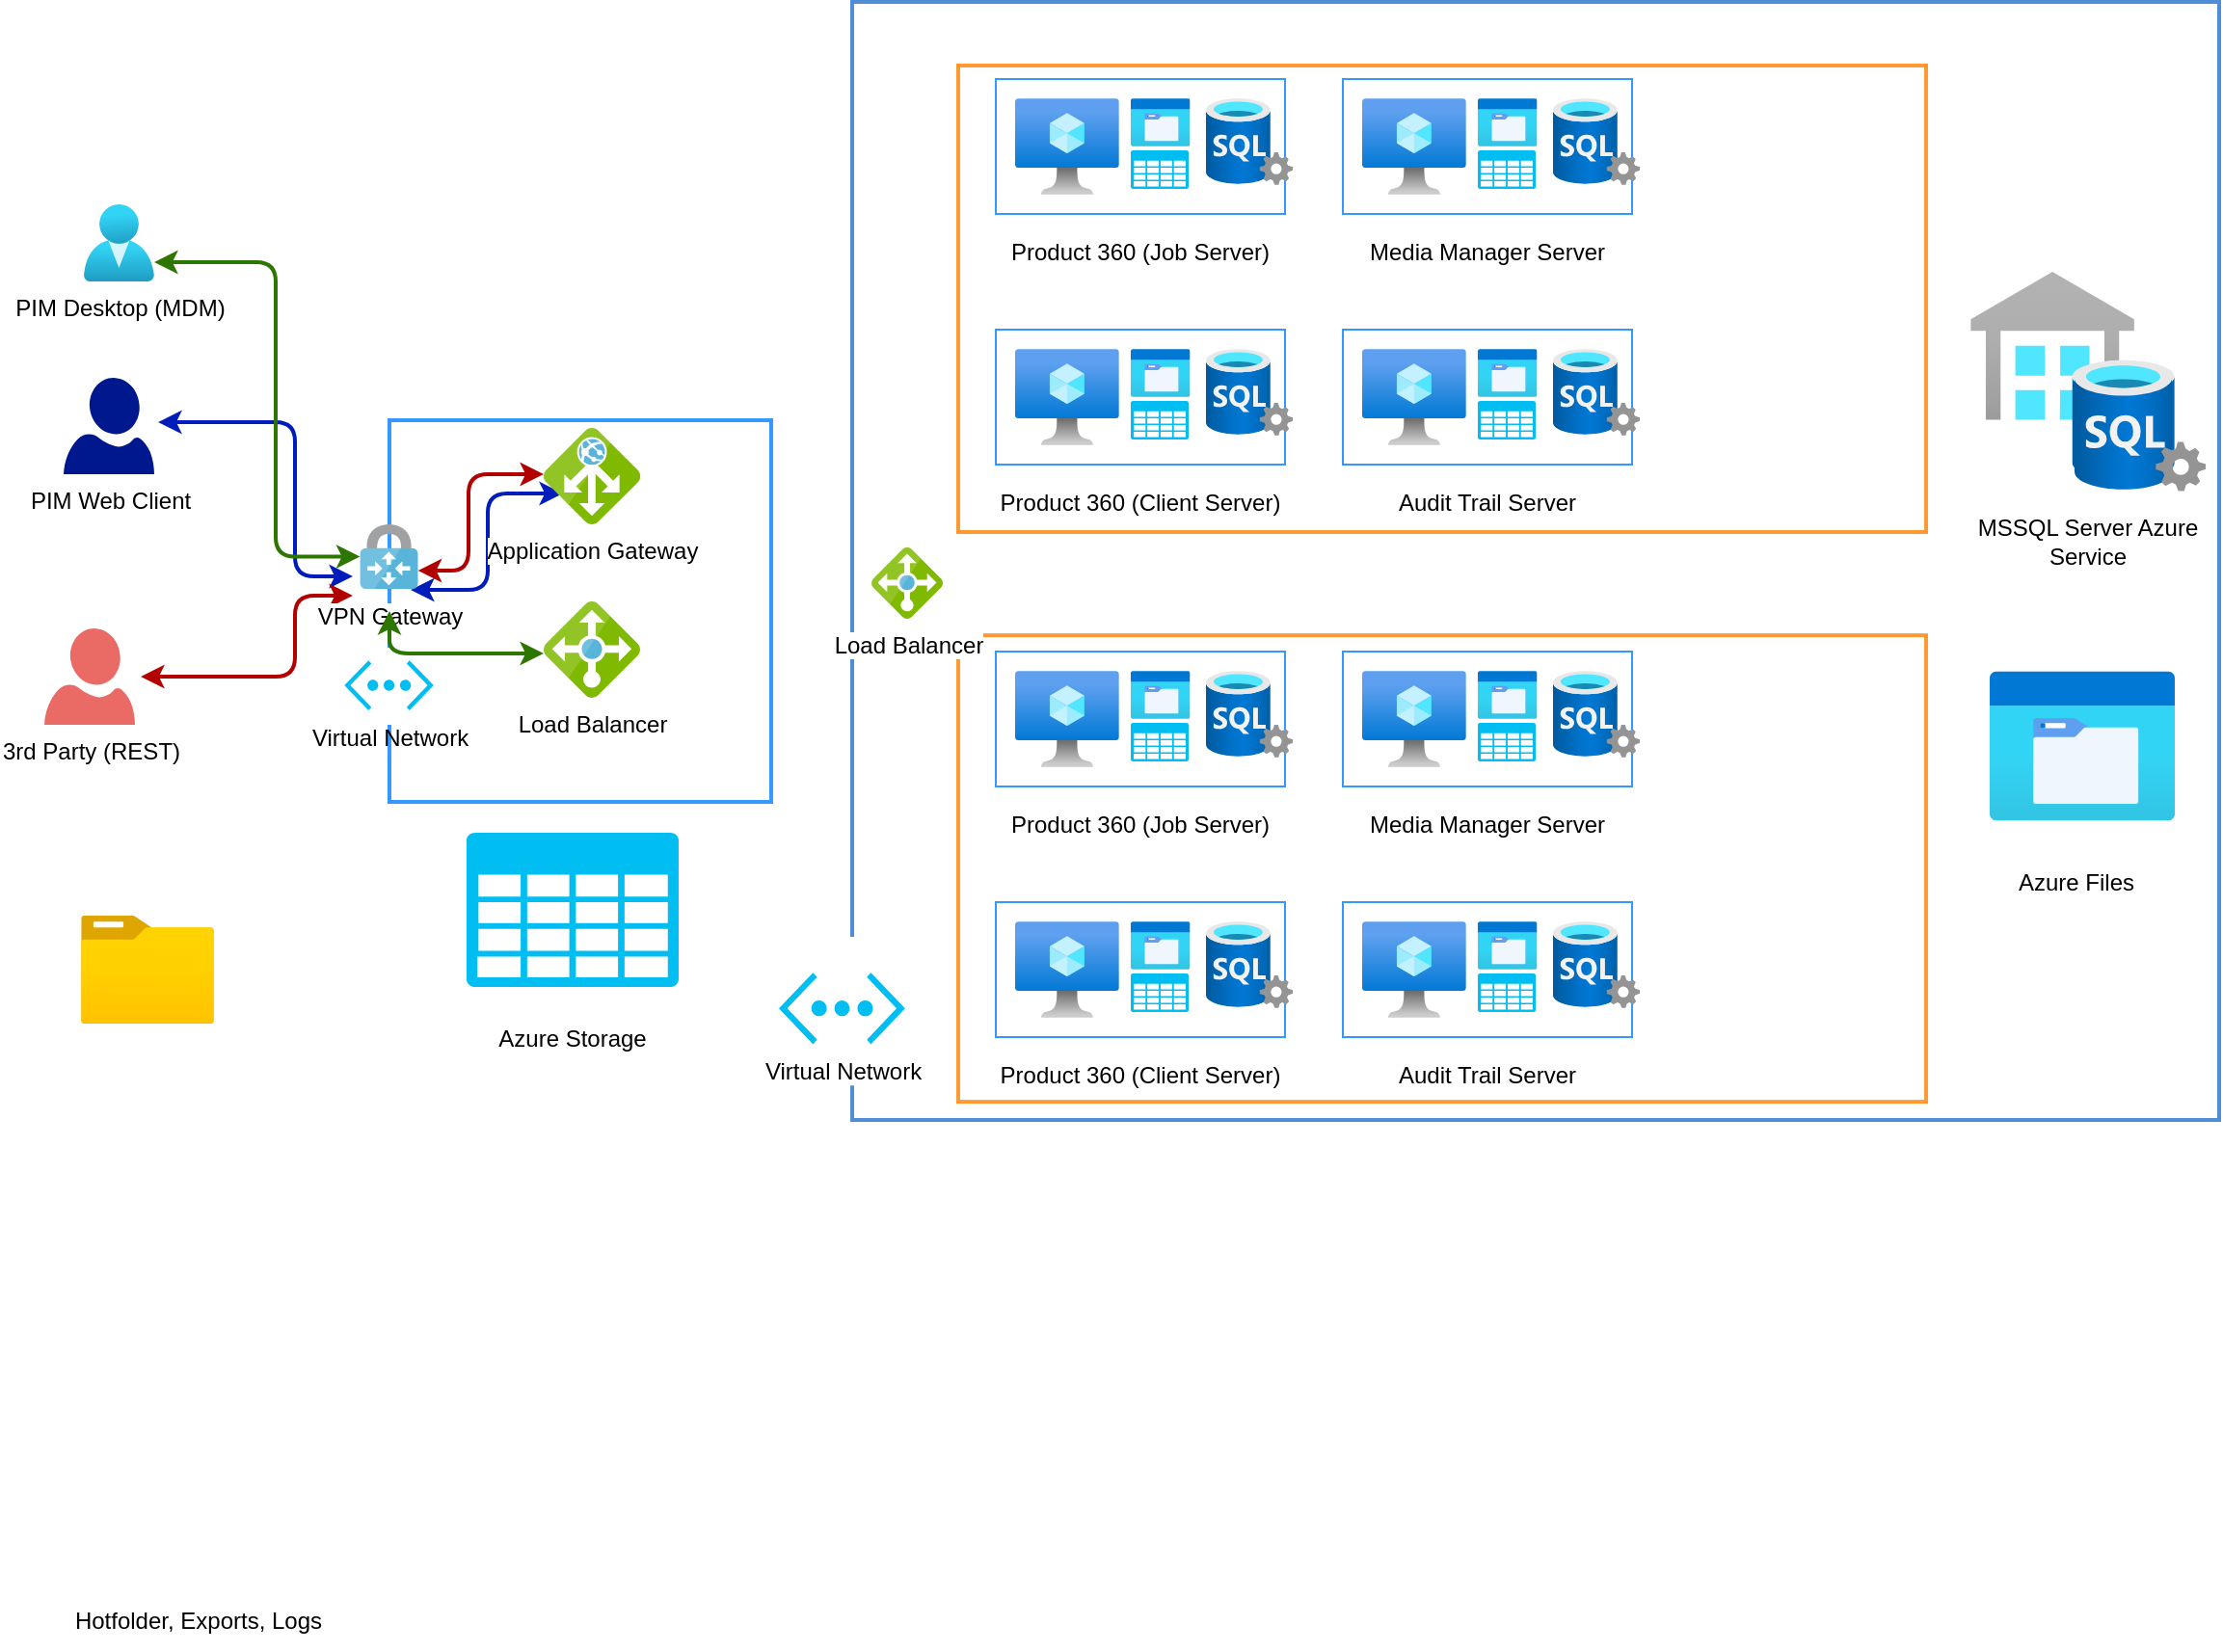 <mxfile version="14.5.3" type="github">
  <diagram id="Y4N4YJ1VvW1J7Zvk4voF" name="Page-1">
    <mxGraphModel dx="1186" dy="1536" grid="1" gridSize="10" guides="1" tooltips="1" connect="1" arrows="1" fold="1" page="1" pageScale="1" pageWidth="1169" pageHeight="827" math="0" shadow="0">
      <root>
        <mxCell id="0" />
        <mxCell id="1" parent="0" />
        <mxCell id="n7G3Y2LQpJulJycApbIF-129" value="Hotfolder, Exports, Logs" style="text;html=1;strokeColor=none;fillColor=none;align=center;verticalAlign=middle;whiteSpace=wrap;rounded=0;sketch=0;" vertex="1" parent="1">
          <mxGeometry x="30" y="570" width="160" height="30" as="geometry" />
        </mxCell>
        <mxCell id="n7G3Y2LQpJulJycApbIF-141" value="" style="endArrow=classic;startArrow=classic;html=1;strokeWidth=2;edgeStyle=orthogonalEdgeStyle;fillColor=#0050ef;strokeColor=#001DBC;entryX=1.043;entryY=0.46;entryDx=0;entryDy=0;entryPerimeter=0;" edge="1" parent="1" target="n7G3Y2LQpJulJycApbIF-134">
          <mxGeometry width="50" height="50" relative="1" as="geometry">
            <mxPoint x="190" y="43" as="sourcePoint" />
            <mxPoint x="97" y="-110" as="targetPoint" />
            <Array as="points">
              <mxPoint x="160" y="43" />
              <mxPoint x="160" y="-37" />
            </Array>
          </mxGeometry>
        </mxCell>
        <mxCell id="n7G3Y2LQpJulJycApbIF-143" value="" style="endArrow=classic;startArrow=classic;html=1;strokeWidth=2;edgeStyle=orthogonalEdgeStyle;fillColor=#e51400;strokeColor=#B20000;entryX=1.064;entryY=0.5;entryDx=0;entryDy=0;entryPerimeter=0;" edge="1" parent="1" target="n7G3Y2LQpJulJycApbIF-135">
          <mxGeometry width="50" height="50" relative="1" as="geometry">
            <mxPoint x="190" y="53" as="sourcePoint" />
            <mxPoint x="99.021" y="-27" as="targetPoint" />
            <Array as="points">
              <mxPoint x="160" y="53" />
              <mxPoint x="160" y="95" />
            </Array>
          </mxGeometry>
        </mxCell>
        <mxCell id="n7G3Y2LQpJulJycApbIF-145" value="" style="endArrow=classic;startArrow=classic;html=1;strokeWidth=2;edgeStyle=orthogonalEdgeStyle;fillColor=#0050ef;strokeColor=#001DBC;exitX=0;exitY=0.48;exitDx=0;exitDy=0;exitPerimeter=0;" edge="1" parent="1" target="n7G3Y2LQpJulJycApbIF-2">
          <mxGeometry width="50" height="50" relative="1" as="geometry">
            <mxPoint x="298.99" as="sourcePoint" />
            <mxPoint x="233.85" y="50" as="targetPoint" />
            <Array as="points">
              <mxPoint x="260" />
              <mxPoint x="260" y="50" />
              <mxPoint x="220" y="50" />
            </Array>
          </mxGeometry>
        </mxCell>
        <mxCell id="n7G3Y2LQpJulJycApbIF-125" value="" style="rounded=0;whiteSpace=wrap;html=1;sketch=0;strokeWidth=2;fillColor=none;strokeColor=#4F8ED6;" vertex="1" parent="1">
          <mxGeometry x="449" y="-255" width="709" height="580" as="geometry" />
        </mxCell>
        <mxCell id="n7G3Y2LQpJulJycApbIF-31" value="" style="group" vertex="1" connectable="0" parent="1">
          <mxGeometry x="516" y="-215" width="165" height="100" as="geometry" />
        </mxCell>
        <mxCell id="n7G3Y2LQpJulJycApbIF-24" value="" style="rounded=0;whiteSpace=wrap;html=1;sketch=0;strokeColor=#3399FF;fillColor=#ffffff;" vertex="1" parent="n7G3Y2LQpJulJycApbIF-31">
          <mxGeometry x="7.5" width="150" height="70" as="geometry" />
        </mxCell>
        <mxCell id="n7G3Y2LQpJulJycApbIF-25" value="" style="aspect=fixed;html=1;points=[];align=center;image;fontSize=12;image=img/lib/azure2/compute/Virtual_Machine.svg;sketch=0;strokeColor=#3399FF;fillColor=#ffffff;" vertex="1" parent="n7G3Y2LQpJulJycApbIF-31">
          <mxGeometry x="17.5" y="10" width="53.91" height="50" as="geometry" />
        </mxCell>
        <mxCell id="n7G3Y2LQpJulJycApbIF-27" value="" style="aspect=fixed;html=1;points=[];align=center;image;fontSize=12;image=img/lib/azure2/general/Storage_Azure_Files.svg;sketch=0;strokeColor=#3399FF;fillColor=#ffffff;" vertex="1" parent="n7G3Y2LQpJulJycApbIF-31">
          <mxGeometry x="77.5" y="10" width="30.76" height="25" as="geometry" />
        </mxCell>
        <mxCell id="n7G3Y2LQpJulJycApbIF-28" value="" style="verticalLabelPosition=bottom;html=1;verticalAlign=top;align=center;strokeColor=none;fillColor=#00BEF2;shape=mxgraph.azure.storage;pointerEvents=1;sketch=0;" vertex="1" parent="n7G3Y2LQpJulJycApbIF-31">
          <mxGeometry x="77.5" y="37" width="30" height="20" as="geometry" />
        </mxCell>
        <mxCell id="n7G3Y2LQpJulJycApbIF-29" value="" style="aspect=fixed;html=1;points=[];align=center;image;fontSize=12;image=img/lib/azure2/databases/SQL_Server.svg;sketch=0;strokeColor=#3399FF;fillColor=#ffffff;" vertex="1" parent="n7G3Y2LQpJulJycApbIF-31">
          <mxGeometry x="116.5" y="10" width="45" height="45" as="geometry" />
        </mxCell>
        <mxCell id="n7G3Y2LQpJulJycApbIF-30" value="Product 360 (Job Server)" style="text;html=1;strokeColor=none;fillColor=none;align=center;verticalAlign=middle;whiteSpace=wrap;rounded=0;sketch=0;" vertex="1" parent="n7G3Y2LQpJulJycApbIF-31">
          <mxGeometry y="80" width="165" height="20" as="geometry" />
        </mxCell>
        <mxCell id="n7G3Y2LQpJulJycApbIF-32" value="" style="group" vertex="1" connectable="0" parent="1">
          <mxGeometry x="516" y="-85" width="165" height="100" as="geometry" />
        </mxCell>
        <mxCell id="n7G3Y2LQpJulJycApbIF-33" value="" style="rounded=0;whiteSpace=wrap;html=1;sketch=0;strokeColor=#3399FF;fillColor=#ffffff;" vertex="1" parent="n7G3Y2LQpJulJycApbIF-32">
          <mxGeometry x="7.5" width="150" height="70" as="geometry" />
        </mxCell>
        <mxCell id="n7G3Y2LQpJulJycApbIF-34" value="" style="aspect=fixed;html=1;points=[];align=center;image;fontSize=12;image=img/lib/azure2/compute/Virtual_Machine.svg;sketch=0;strokeColor=#3399FF;fillColor=#ffffff;" vertex="1" parent="n7G3Y2LQpJulJycApbIF-32">
          <mxGeometry x="17.5" y="10" width="53.91" height="50" as="geometry" />
        </mxCell>
        <mxCell id="n7G3Y2LQpJulJycApbIF-35" value="" style="aspect=fixed;html=1;points=[];align=center;image;fontSize=12;image=img/lib/azure2/general/Storage_Azure_Files.svg;sketch=0;strokeColor=#3399FF;fillColor=#ffffff;" vertex="1" parent="n7G3Y2LQpJulJycApbIF-32">
          <mxGeometry x="77.5" y="10" width="30.76" height="25" as="geometry" />
        </mxCell>
        <mxCell id="n7G3Y2LQpJulJycApbIF-36" value="" style="verticalLabelPosition=bottom;html=1;verticalAlign=top;align=center;strokeColor=none;fillColor=#00BEF2;shape=mxgraph.azure.storage;pointerEvents=1;sketch=0;" vertex="1" parent="n7G3Y2LQpJulJycApbIF-32">
          <mxGeometry x="77.5" y="37" width="30" height="20" as="geometry" />
        </mxCell>
        <mxCell id="n7G3Y2LQpJulJycApbIF-37" value="" style="aspect=fixed;html=1;points=[];align=center;image;fontSize=12;image=img/lib/azure2/databases/SQL_Server.svg;sketch=0;strokeColor=#3399FF;fillColor=#ffffff;" vertex="1" parent="n7G3Y2LQpJulJycApbIF-32">
          <mxGeometry x="116.5" y="10" width="45" height="45" as="geometry" />
        </mxCell>
        <mxCell id="n7G3Y2LQpJulJycApbIF-38" value="Product 360 (Client Server)" style="text;html=1;strokeColor=none;fillColor=none;align=center;verticalAlign=middle;whiteSpace=wrap;rounded=0;sketch=0;" vertex="1" parent="n7G3Y2LQpJulJycApbIF-32">
          <mxGeometry y="80" width="165" height="20" as="geometry" />
        </mxCell>
        <mxCell id="n7G3Y2LQpJulJycApbIF-40" value="" style="group" vertex="1" connectable="0" parent="1">
          <mxGeometry x="696" y="-215" width="165" height="100" as="geometry" />
        </mxCell>
        <mxCell id="n7G3Y2LQpJulJycApbIF-41" value="" style="rounded=0;whiteSpace=wrap;html=1;sketch=0;strokeColor=#3399FF;fillColor=#ffffff;" vertex="1" parent="n7G3Y2LQpJulJycApbIF-40">
          <mxGeometry x="7.5" width="150" height="70" as="geometry" />
        </mxCell>
        <mxCell id="n7G3Y2LQpJulJycApbIF-42" value="" style="aspect=fixed;html=1;points=[];align=center;image;fontSize=12;image=img/lib/azure2/compute/Virtual_Machine.svg;sketch=0;strokeColor=#3399FF;fillColor=#ffffff;" vertex="1" parent="n7G3Y2LQpJulJycApbIF-40">
          <mxGeometry x="17.5" y="10" width="53.91" height="50" as="geometry" />
        </mxCell>
        <mxCell id="n7G3Y2LQpJulJycApbIF-43" value="" style="aspect=fixed;html=1;points=[];align=center;image;fontSize=12;image=img/lib/azure2/general/Storage_Azure_Files.svg;sketch=0;strokeColor=#3399FF;fillColor=#ffffff;" vertex="1" parent="n7G3Y2LQpJulJycApbIF-40">
          <mxGeometry x="77.5" y="10" width="30.76" height="25" as="geometry" />
        </mxCell>
        <mxCell id="n7G3Y2LQpJulJycApbIF-44" value="" style="verticalLabelPosition=bottom;html=1;verticalAlign=top;align=center;strokeColor=none;fillColor=#00BEF2;shape=mxgraph.azure.storage;pointerEvents=1;sketch=0;" vertex="1" parent="n7G3Y2LQpJulJycApbIF-40">
          <mxGeometry x="77.5" y="37" width="30" height="20" as="geometry" />
        </mxCell>
        <mxCell id="n7G3Y2LQpJulJycApbIF-45" value="" style="aspect=fixed;html=1;points=[];align=center;image;fontSize=12;image=img/lib/azure2/databases/SQL_Server.svg;sketch=0;strokeColor=#3399FF;fillColor=#ffffff;" vertex="1" parent="n7G3Y2LQpJulJycApbIF-40">
          <mxGeometry x="116.5" y="10" width="45" height="45" as="geometry" />
        </mxCell>
        <mxCell id="n7G3Y2LQpJulJycApbIF-46" value="Media Manager Server" style="text;html=1;strokeColor=none;fillColor=none;align=center;verticalAlign=middle;whiteSpace=wrap;rounded=0;sketch=0;" vertex="1" parent="n7G3Y2LQpJulJycApbIF-40">
          <mxGeometry y="80" width="165" height="20" as="geometry" />
        </mxCell>
        <mxCell id="n7G3Y2LQpJulJycApbIF-47" value="" style="group" vertex="1" connectable="0" parent="1">
          <mxGeometry x="696" y="-85" width="165" height="100" as="geometry" />
        </mxCell>
        <mxCell id="n7G3Y2LQpJulJycApbIF-48" value="" style="rounded=0;whiteSpace=wrap;html=1;sketch=0;strokeColor=#3399FF;fillColor=#ffffff;" vertex="1" parent="n7G3Y2LQpJulJycApbIF-47">
          <mxGeometry x="7.5" width="150" height="70" as="geometry" />
        </mxCell>
        <mxCell id="n7G3Y2LQpJulJycApbIF-49" value="" style="aspect=fixed;html=1;points=[];align=center;image;fontSize=12;image=img/lib/azure2/compute/Virtual_Machine.svg;sketch=0;strokeColor=#3399FF;fillColor=#ffffff;" vertex="1" parent="n7G3Y2LQpJulJycApbIF-47">
          <mxGeometry x="17.5" y="10" width="53.91" height="50" as="geometry" />
        </mxCell>
        <mxCell id="n7G3Y2LQpJulJycApbIF-50" value="" style="aspect=fixed;html=1;points=[];align=center;image;fontSize=12;image=img/lib/azure2/general/Storage_Azure_Files.svg;sketch=0;strokeColor=#3399FF;fillColor=#ffffff;" vertex="1" parent="n7G3Y2LQpJulJycApbIF-47">
          <mxGeometry x="77.5" y="10" width="30.76" height="25" as="geometry" />
        </mxCell>
        <mxCell id="n7G3Y2LQpJulJycApbIF-51" value="" style="verticalLabelPosition=bottom;html=1;verticalAlign=top;align=center;strokeColor=none;fillColor=#00BEF2;shape=mxgraph.azure.storage;pointerEvents=1;sketch=0;" vertex="1" parent="n7G3Y2LQpJulJycApbIF-47">
          <mxGeometry x="77.5" y="37" width="30" height="20" as="geometry" />
        </mxCell>
        <mxCell id="n7G3Y2LQpJulJycApbIF-52" value="" style="aspect=fixed;html=1;points=[];align=center;image;fontSize=12;image=img/lib/azure2/databases/SQL_Server.svg;sketch=0;strokeColor=#3399FF;fillColor=#ffffff;" vertex="1" parent="n7G3Y2LQpJulJycApbIF-47">
          <mxGeometry x="116.5" y="10" width="45" height="45" as="geometry" />
        </mxCell>
        <mxCell id="n7G3Y2LQpJulJycApbIF-53" value="Audit Trail Server" style="text;html=1;strokeColor=none;fillColor=none;align=center;verticalAlign=middle;whiteSpace=wrap;rounded=0;sketch=0;" vertex="1" parent="n7G3Y2LQpJulJycApbIF-47">
          <mxGeometry y="80" width="165" height="20" as="geometry" />
        </mxCell>
        <mxCell id="n7G3Y2LQpJulJycApbIF-54" value="" style="rounded=0;whiteSpace=wrap;html=1;sketch=0;fillColor=none;strokeColor=#FF9933;strokeWidth=2;" vertex="1" parent="1">
          <mxGeometry x="504" y="-222" width="502" height="242" as="geometry" />
        </mxCell>
        <mxCell id="n7G3Y2LQpJulJycApbIF-84" value="" style="group" vertex="1" connectable="0" parent="1">
          <mxGeometry x="516" y="82" width="165" height="100" as="geometry" />
        </mxCell>
        <mxCell id="n7G3Y2LQpJulJycApbIF-85" value="" style="rounded=0;whiteSpace=wrap;html=1;sketch=0;strokeColor=#3399FF;fillColor=#ffffff;" vertex="1" parent="n7G3Y2LQpJulJycApbIF-84">
          <mxGeometry x="7.5" width="150" height="70" as="geometry" />
        </mxCell>
        <mxCell id="n7G3Y2LQpJulJycApbIF-86" value="" style="aspect=fixed;html=1;points=[];align=center;image;fontSize=12;image=img/lib/azure2/compute/Virtual_Machine.svg;sketch=0;strokeColor=#3399FF;fillColor=#ffffff;" vertex="1" parent="n7G3Y2LQpJulJycApbIF-84">
          <mxGeometry x="17.5" y="10" width="53.91" height="50" as="geometry" />
        </mxCell>
        <mxCell id="n7G3Y2LQpJulJycApbIF-87" value="" style="aspect=fixed;html=1;points=[];align=center;image;fontSize=12;image=img/lib/azure2/general/Storage_Azure_Files.svg;sketch=0;strokeColor=#3399FF;fillColor=#ffffff;" vertex="1" parent="n7G3Y2LQpJulJycApbIF-84">
          <mxGeometry x="77.5" y="10" width="30.76" height="25" as="geometry" />
        </mxCell>
        <mxCell id="n7G3Y2LQpJulJycApbIF-88" value="" style="verticalLabelPosition=bottom;html=1;verticalAlign=top;align=center;strokeColor=none;fillColor=#00BEF2;shape=mxgraph.azure.storage;pointerEvents=1;sketch=0;" vertex="1" parent="n7G3Y2LQpJulJycApbIF-84">
          <mxGeometry x="77.5" y="37" width="30" height="20" as="geometry" />
        </mxCell>
        <mxCell id="n7G3Y2LQpJulJycApbIF-89" value="" style="aspect=fixed;html=1;points=[];align=center;image;fontSize=12;image=img/lib/azure2/databases/SQL_Server.svg;sketch=0;strokeColor=#3399FF;fillColor=#ffffff;" vertex="1" parent="n7G3Y2LQpJulJycApbIF-84">
          <mxGeometry x="116.5" y="10" width="45" height="45" as="geometry" />
        </mxCell>
        <mxCell id="n7G3Y2LQpJulJycApbIF-90" value="Product 360 (Job Server)" style="text;html=1;strokeColor=none;fillColor=none;align=center;verticalAlign=middle;whiteSpace=wrap;rounded=0;sketch=0;" vertex="1" parent="n7G3Y2LQpJulJycApbIF-84">
          <mxGeometry y="80" width="165" height="20" as="geometry" />
        </mxCell>
        <mxCell id="n7G3Y2LQpJulJycApbIF-91" value="" style="group" vertex="1" connectable="0" parent="1">
          <mxGeometry x="516" y="212" width="165" height="100" as="geometry" />
        </mxCell>
        <mxCell id="n7G3Y2LQpJulJycApbIF-92" value="" style="rounded=0;whiteSpace=wrap;html=1;sketch=0;strokeColor=#3399FF;fillColor=#ffffff;" vertex="1" parent="n7G3Y2LQpJulJycApbIF-91">
          <mxGeometry x="7.5" width="150" height="70" as="geometry" />
        </mxCell>
        <mxCell id="n7G3Y2LQpJulJycApbIF-93" value="" style="aspect=fixed;html=1;points=[];align=center;image;fontSize=12;image=img/lib/azure2/compute/Virtual_Machine.svg;sketch=0;strokeColor=#3399FF;fillColor=#ffffff;" vertex="1" parent="n7G3Y2LQpJulJycApbIF-91">
          <mxGeometry x="17.5" y="10" width="53.91" height="50" as="geometry" />
        </mxCell>
        <mxCell id="n7G3Y2LQpJulJycApbIF-94" value="" style="aspect=fixed;html=1;points=[];align=center;image;fontSize=12;image=img/lib/azure2/general/Storage_Azure_Files.svg;sketch=0;strokeColor=#3399FF;fillColor=#ffffff;" vertex="1" parent="n7G3Y2LQpJulJycApbIF-91">
          <mxGeometry x="77.5" y="10" width="30.76" height="25" as="geometry" />
        </mxCell>
        <mxCell id="n7G3Y2LQpJulJycApbIF-95" value="" style="verticalLabelPosition=bottom;html=1;verticalAlign=top;align=center;strokeColor=none;fillColor=#00BEF2;shape=mxgraph.azure.storage;pointerEvents=1;sketch=0;" vertex="1" parent="n7G3Y2LQpJulJycApbIF-91">
          <mxGeometry x="77.5" y="37" width="30" height="20" as="geometry" />
        </mxCell>
        <mxCell id="n7G3Y2LQpJulJycApbIF-96" value="" style="aspect=fixed;html=1;points=[];align=center;image;fontSize=12;image=img/lib/azure2/databases/SQL_Server.svg;sketch=0;strokeColor=#3399FF;fillColor=#ffffff;" vertex="1" parent="n7G3Y2LQpJulJycApbIF-91">
          <mxGeometry x="116.5" y="10" width="45" height="45" as="geometry" />
        </mxCell>
        <mxCell id="n7G3Y2LQpJulJycApbIF-97" value="Product 360 (Client Server)" style="text;html=1;strokeColor=none;fillColor=none;align=center;verticalAlign=middle;whiteSpace=wrap;rounded=0;sketch=0;" vertex="1" parent="n7G3Y2LQpJulJycApbIF-91">
          <mxGeometry y="80" width="165" height="20" as="geometry" />
        </mxCell>
        <mxCell id="n7G3Y2LQpJulJycApbIF-98" value="" style="group" vertex="1" connectable="0" parent="1">
          <mxGeometry x="696" y="82" width="165" height="100" as="geometry" />
        </mxCell>
        <mxCell id="n7G3Y2LQpJulJycApbIF-99" value="" style="rounded=0;whiteSpace=wrap;html=1;sketch=0;strokeColor=#3399FF;fillColor=#ffffff;" vertex="1" parent="n7G3Y2LQpJulJycApbIF-98">
          <mxGeometry x="7.5" width="150" height="70" as="geometry" />
        </mxCell>
        <mxCell id="n7G3Y2LQpJulJycApbIF-100" value="" style="aspect=fixed;html=1;points=[];align=center;image;fontSize=12;image=img/lib/azure2/compute/Virtual_Machine.svg;sketch=0;strokeColor=#3399FF;fillColor=#ffffff;" vertex="1" parent="n7G3Y2LQpJulJycApbIF-98">
          <mxGeometry x="17.5" y="10" width="53.91" height="50" as="geometry" />
        </mxCell>
        <mxCell id="n7G3Y2LQpJulJycApbIF-101" value="" style="aspect=fixed;html=1;points=[];align=center;image;fontSize=12;image=img/lib/azure2/general/Storage_Azure_Files.svg;sketch=0;strokeColor=#3399FF;fillColor=#ffffff;" vertex="1" parent="n7G3Y2LQpJulJycApbIF-98">
          <mxGeometry x="77.5" y="10" width="30.76" height="25" as="geometry" />
        </mxCell>
        <mxCell id="n7G3Y2LQpJulJycApbIF-102" value="" style="verticalLabelPosition=bottom;html=1;verticalAlign=top;align=center;strokeColor=none;fillColor=#00BEF2;shape=mxgraph.azure.storage;pointerEvents=1;sketch=0;" vertex="1" parent="n7G3Y2LQpJulJycApbIF-98">
          <mxGeometry x="77.5" y="37" width="30" height="20" as="geometry" />
        </mxCell>
        <mxCell id="n7G3Y2LQpJulJycApbIF-103" value="" style="aspect=fixed;html=1;points=[];align=center;image;fontSize=12;image=img/lib/azure2/databases/SQL_Server.svg;sketch=0;strokeColor=#3399FF;fillColor=#ffffff;" vertex="1" parent="n7G3Y2LQpJulJycApbIF-98">
          <mxGeometry x="116.5" y="10" width="45" height="45" as="geometry" />
        </mxCell>
        <mxCell id="n7G3Y2LQpJulJycApbIF-104" value="Media Manager Server" style="text;html=1;strokeColor=none;fillColor=none;align=center;verticalAlign=middle;whiteSpace=wrap;rounded=0;sketch=0;" vertex="1" parent="n7G3Y2LQpJulJycApbIF-98">
          <mxGeometry y="80" width="165" height="20" as="geometry" />
        </mxCell>
        <mxCell id="n7G3Y2LQpJulJycApbIF-105" value="" style="group" vertex="1" connectable="0" parent="1">
          <mxGeometry x="696" y="212" width="165" height="100" as="geometry" />
        </mxCell>
        <mxCell id="n7G3Y2LQpJulJycApbIF-106" value="" style="rounded=0;whiteSpace=wrap;html=1;sketch=0;strokeColor=#3399FF;fillColor=#ffffff;" vertex="1" parent="n7G3Y2LQpJulJycApbIF-105">
          <mxGeometry x="7.5" width="150" height="70" as="geometry" />
        </mxCell>
        <mxCell id="n7G3Y2LQpJulJycApbIF-107" value="" style="aspect=fixed;html=1;points=[];align=center;image;fontSize=12;image=img/lib/azure2/compute/Virtual_Machine.svg;sketch=0;strokeColor=#3399FF;fillColor=#ffffff;" vertex="1" parent="n7G3Y2LQpJulJycApbIF-105">
          <mxGeometry x="17.5" y="10" width="53.91" height="50" as="geometry" />
        </mxCell>
        <mxCell id="n7G3Y2LQpJulJycApbIF-108" value="" style="aspect=fixed;html=1;points=[];align=center;image;fontSize=12;image=img/lib/azure2/general/Storage_Azure_Files.svg;sketch=0;strokeColor=#3399FF;fillColor=#ffffff;" vertex="1" parent="n7G3Y2LQpJulJycApbIF-105">
          <mxGeometry x="77.5" y="10" width="30.76" height="25" as="geometry" />
        </mxCell>
        <mxCell id="n7G3Y2LQpJulJycApbIF-109" value="" style="verticalLabelPosition=bottom;html=1;verticalAlign=top;align=center;strokeColor=none;fillColor=#00BEF2;shape=mxgraph.azure.storage;pointerEvents=1;sketch=0;" vertex="1" parent="n7G3Y2LQpJulJycApbIF-105">
          <mxGeometry x="77.5" y="37" width="30" height="20" as="geometry" />
        </mxCell>
        <mxCell id="n7G3Y2LQpJulJycApbIF-110" value="" style="aspect=fixed;html=1;points=[];align=center;image;fontSize=12;image=img/lib/azure2/databases/SQL_Server.svg;sketch=0;strokeColor=#3399FF;fillColor=#ffffff;" vertex="1" parent="n7G3Y2LQpJulJycApbIF-105">
          <mxGeometry x="116.5" y="10" width="45" height="45" as="geometry" />
        </mxCell>
        <mxCell id="n7G3Y2LQpJulJycApbIF-111" value="Audit Trail Server" style="text;html=1;strokeColor=none;fillColor=none;align=center;verticalAlign=middle;whiteSpace=wrap;rounded=0;sketch=0;" vertex="1" parent="n7G3Y2LQpJulJycApbIF-105">
          <mxGeometry y="80" width="165" height="20" as="geometry" />
        </mxCell>
        <mxCell id="n7G3Y2LQpJulJycApbIF-112" value="" style="rounded=0;whiteSpace=wrap;html=1;sketch=0;fillColor=none;strokeColor=#FF9933;strokeWidth=2;" vertex="1" parent="1">
          <mxGeometry x="504" y="73.57" width="502" height="242" as="geometry" />
        </mxCell>
        <mxCell id="n7G3Y2LQpJulJycApbIF-127" value="Azure Storage" style="text;html=1;strokeColor=none;fillColor=none;align=center;verticalAlign=middle;whiteSpace=wrap;rounded=0;sketch=0;" vertex="1" parent="1">
          <mxGeometry x="238.99" y="273" width="130" height="20" as="geometry" />
        </mxCell>
        <mxCell id="n7G3Y2LQpJulJycApbIF-117" value="" style="group" vertex="1" connectable="0" parent="1">
          <mxGeometry x="1029" y="-115" width="122" height="113.88" as="geometry" />
        </mxCell>
        <mxCell id="n7G3Y2LQpJulJycApbIF-116" value="" style="aspect=fixed;html=1;points=[];align=center;image;fontSize=12;image=img/lib/azure2/databases/Azure_SQL_Server_Stretch_Databases.svg;sketch=0;strokeColor=#FF9933;strokeWidth=2;fillColor=none;" vertex="1" parent="n7G3Y2LQpJulJycApbIF-117">
          <mxGeometry width="106" height="107.66" as="geometry" />
        </mxCell>
        <mxCell id="n7G3Y2LQpJulJycApbIF-115" value="" style="aspect=fixed;html=1;points=[];align=center;image;fontSize=12;image=img/lib/azure2/databases/SQL_Server.svg;sketch=0;strokeColor=#FF9933;strokeWidth=2;fillColor=none;" vertex="1" parent="n7G3Y2LQpJulJycApbIF-117">
          <mxGeometry x="54" y="45.88" width="68" height="68" as="geometry" />
        </mxCell>
        <mxCell id="n7G3Y2LQpJulJycApbIF-119" value="MSSQL Server Azure Service" style="text;html=1;strokeColor=none;fillColor=none;align=center;verticalAlign=middle;whiteSpace=wrap;rounded=0;sketch=0;" vertex="1" parent="1">
          <mxGeometry x="1025" y="15" width="130" height="20" as="geometry" />
        </mxCell>
        <mxCell id="n7G3Y2LQpJulJycApbIF-121" value="" style="aspect=fixed;html=1;points=[];align=center;image;fontSize=12;image=img/lib/azure2/general/Storage_Azure_Files.svg;sketch=0;strokeColor=#FF9933;strokeWidth=2;fillColor=none;" vertex="1" parent="1">
          <mxGeometry x="1039" y="92" width="96" height="78" as="geometry" />
        </mxCell>
        <mxCell id="n7G3Y2LQpJulJycApbIF-122" value="Azure Files" style="text;html=1;strokeColor=none;fillColor=none;align=center;verticalAlign=middle;whiteSpace=wrap;rounded=0;sketch=0;" vertex="1" parent="1">
          <mxGeometry x="1019" y="192" width="130" height="20" as="geometry" />
        </mxCell>
        <mxCell id="n7G3Y2LQpJulJycApbIF-9" value="" style="group" vertex="1" connectable="0" parent="1">
          <mxGeometry x="389" y="229.999" width="131.087" height="77.143" as="geometry" />
        </mxCell>
        <mxCell id="n7G3Y2LQpJulJycApbIF-5" value="" style="rounded=0;whiteSpace=wrap;html=1;sketch=0;fillColor=#ffffff;strokeColor=none;" vertex="1" parent="n7G3Y2LQpJulJycApbIF-9">
          <mxGeometry width="100" height="77.14" as="geometry" />
        </mxCell>
        <mxCell id="n7G3Y2LQpJulJycApbIF-3" value="Virtual Network" style="verticalLabelPosition=bottom;html=1;verticalAlign=top;align=center;strokeColor=none;fillColor=#00BEF2;shape=mxgraph.azure.virtual_network;pointerEvents=1;sketch=0;" vertex="1" parent="n7G3Y2LQpJulJycApbIF-9">
          <mxGeometry x="22" y="18.57" width="65.43" height="37.14" as="geometry" />
        </mxCell>
        <mxCell id="n7G3Y2LQpJulJycApbIF-131" value="Load Balancer" style="aspect=fixed;html=1;points=[];align=center;image;fontSize=12;image=img/lib/mscae/Load_Balancer_feature.svg;sketch=0;strokeColor=#3399FF;fillColor=#ffffff;" vertex="1" parent="1">
          <mxGeometry x="459" y="28" width="37" height="37" as="geometry" />
        </mxCell>
        <mxCell id="n7G3Y2LQpJulJycApbIF-16" value="" style="whiteSpace=wrap;html=1;aspect=fixed;sketch=0;fillColor=none;strokeColor=#3399FF;strokeWidth=2;" vertex="1" parent="1">
          <mxGeometry x="208.99" y="-38" width="198" height="198" as="geometry" />
        </mxCell>
        <mxCell id="n7G3Y2LQpJulJycApbIF-2" value="VPN Gateway" style="aspect=fixed;html=1;points=[];align=center;image;fontSize=12;image=img/lib/mscae/VPN_Gateway.svg;sketch=0;" vertex="1" parent="1">
          <mxGeometry x="193.7" y="16" width="30.15" height="33.5" as="geometry" />
        </mxCell>
        <mxCell id="n7G3Y2LQpJulJycApbIF-22" value="Application Gateway" style="aspect=fixed;html=1;points=[];align=center;image;fontSize=12;image=img/lib/mscae/Application_Gateway.svg;sketch=0;strokeColor=#3399FF;fillColor=#ffffff;" vertex="1" parent="1">
          <mxGeometry x="288.99" y="-34" width="50" height="50" as="geometry" />
        </mxCell>
        <mxCell id="n7G3Y2LQpJulJycApbIF-23" value="Load Balancer" style="aspect=fixed;html=1;points=[];align=center;image;fontSize=12;image=img/lib/mscae/Load_Balancer_feature.svg;sketch=0;strokeColor=#3399FF;fillColor=#ffffff;" vertex="1" parent="1">
          <mxGeometry x="288.99" y="56" width="50" height="50" as="geometry" />
        </mxCell>
        <mxCell id="n7G3Y2LQpJulJycApbIF-17" value="" style="group" vertex="1" connectable="0" parent="1">
          <mxGeometry x="179" y="80" width="59.55" height="40" as="geometry" />
        </mxCell>
        <mxCell id="n7G3Y2LQpJulJycApbIF-18" value="" style="rounded=0;whiteSpace=wrap;html=1;sketch=0;fillColor=#ffffff;strokeColor=none;" vertex="1" parent="n7G3Y2LQpJulJycApbIF-17">
          <mxGeometry width="59.55" height="40" as="geometry" />
        </mxCell>
        <mxCell id="n7G3Y2LQpJulJycApbIF-19" value="Virtual Network" style="verticalLabelPosition=bottom;html=1;verticalAlign=top;align=center;strokeColor=none;fillColor=#00BEF2;shape=mxgraph.azure.virtual_network;pointerEvents=1;sketch=0;" vertex="1" parent="n7G3Y2LQpJulJycApbIF-17">
          <mxGeometry x="6.617" y="6.667" width="46.317" height="25.833" as="geometry" />
        </mxCell>
        <mxCell id="n7G3Y2LQpJulJycApbIF-126" value="" style="verticalLabelPosition=bottom;html=1;verticalAlign=top;align=center;strokeColor=none;fillColor=#00BEF2;shape=mxgraph.azure.storage;pointerEvents=1;sketch=0;" vertex="1" parent="1">
          <mxGeometry x="248.99" y="176" width="110" height="80" as="geometry" />
        </mxCell>
        <mxCell id="n7G3Y2LQpJulJycApbIF-128" value="" style="aspect=fixed;html=1;points=[];align=center;image;fontSize=12;image=img/lib/azure2/general/Folder_Blank.svg;sketch=0;strokeColor=#4F8ED6;strokeWidth=2;fillColor=none;" vertex="1" parent="1">
          <mxGeometry x="49" y="219" width="69" height="56.0" as="geometry" />
        </mxCell>
        <mxCell id="n7G3Y2LQpJulJycApbIF-134" value="PIM Web Client" style="aspect=fixed;pointerEvents=1;shadow=0;dashed=0;html=1;strokeColor=none;labelPosition=center;verticalLabelPosition=bottom;verticalAlign=top;align=center;fillColor=#00188D;shape=mxgraph.azure.user;sketch=0;" vertex="1" parent="1">
          <mxGeometry x="40" y="-60" width="47" height="50" as="geometry" />
        </mxCell>
        <mxCell id="n7G3Y2LQpJulJycApbIF-135" value="3rd Party (REST)" style="aspect=fixed;pointerEvents=1;shadow=0;dashed=0;html=1;strokeColor=none;labelPosition=center;verticalLabelPosition=bottom;verticalAlign=top;align=center;shape=mxgraph.azure.user;sketch=0;fillColor=#EA6B66;" vertex="1" parent="1">
          <mxGeometry x="30" y="70" width="47" height="50" as="geometry" />
        </mxCell>
        <mxCell id="n7G3Y2LQpJulJycApbIF-1" value="PIM Desktop (MDM)&lt;br&gt;" style="aspect=fixed;html=1;points=[];align=center;image;fontSize=12;image=img/lib/azure2/identity/Users.svg;sketch=0;imageBackground=#ffffff;" vertex="1" parent="1">
          <mxGeometry x="50.43" y="-150" width="36.57" height="40" as="geometry" />
        </mxCell>
        <mxCell id="n7G3Y2LQpJulJycApbIF-139" value="" style="endArrow=classic;startArrow=classic;html=1;strokeWidth=2;edgeStyle=orthogonalEdgeStyle;fillColor=#60a917;strokeColor=#2D7600;" edge="1" parent="1" source="n7G3Y2LQpJulJycApbIF-2" target="n7G3Y2LQpJulJycApbIF-1">
          <mxGeometry x="-71" y="-165" width="50" height="50" as="geometry">
            <mxPoint x="570" y="70" as="sourcePoint" />
            <mxPoint x="620" y="20" as="targetPoint" />
            <Array as="points">
              <mxPoint x="150" y="33" />
              <mxPoint x="150" y="-120" />
            </Array>
          </mxGeometry>
        </mxCell>
        <mxCell id="n7G3Y2LQpJulJycApbIF-144" value="" style="endArrow=classic;startArrow=classic;html=1;strokeWidth=2;edgeStyle=orthogonalEdgeStyle;fillColor=#e51400;strokeColor=#B20000;exitX=0;exitY=0.48;exitDx=0;exitDy=0;exitPerimeter=0;" edge="1" parent="1" source="n7G3Y2LQpJulJycApbIF-22" target="n7G3Y2LQpJulJycApbIF-2">
          <mxGeometry x="-71" y="-165" width="50" height="50" as="geometry">
            <mxPoint x="200" y="63" as="sourcePoint" />
            <mxPoint x="90.008" y="105" as="targetPoint" />
            <Array as="points">
              <mxPoint x="250" y="-10" />
              <mxPoint x="250" y="40" />
            </Array>
          </mxGeometry>
        </mxCell>
        <mxCell id="n7G3Y2LQpJulJycApbIF-146" value="" style="endArrow=classic;startArrow=classic;html=1;strokeWidth=2;edgeStyle=orthogonalEdgeStyle;fillColor=#60a917;strokeColor=#2D7600;exitX=0;exitY=0.54;exitDx=0;exitDy=0;exitPerimeter=0;entryX=0;entryY=0.5;entryDx=0;entryDy=0;" edge="1" parent="1" source="n7G3Y2LQpJulJycApbIF-23" target="n7G3Y2LQpJulJycApbIF-16">
          <mxGeometry x="-61" y="-155" width="50" height="50" as="geometry">
            <mxPoint x="203.7" y="42.8" as="sourcePoint" />
            <mxPoint x="97" y="-110" as="targetPoint" />
            <Array as="points">
              <mxPoint x="209" y="83" />
            </Array>
          </mxGeometry>
        </mxCell>
      </root>
    </mxGraphModel>
  </diagram>
</mxfile>

